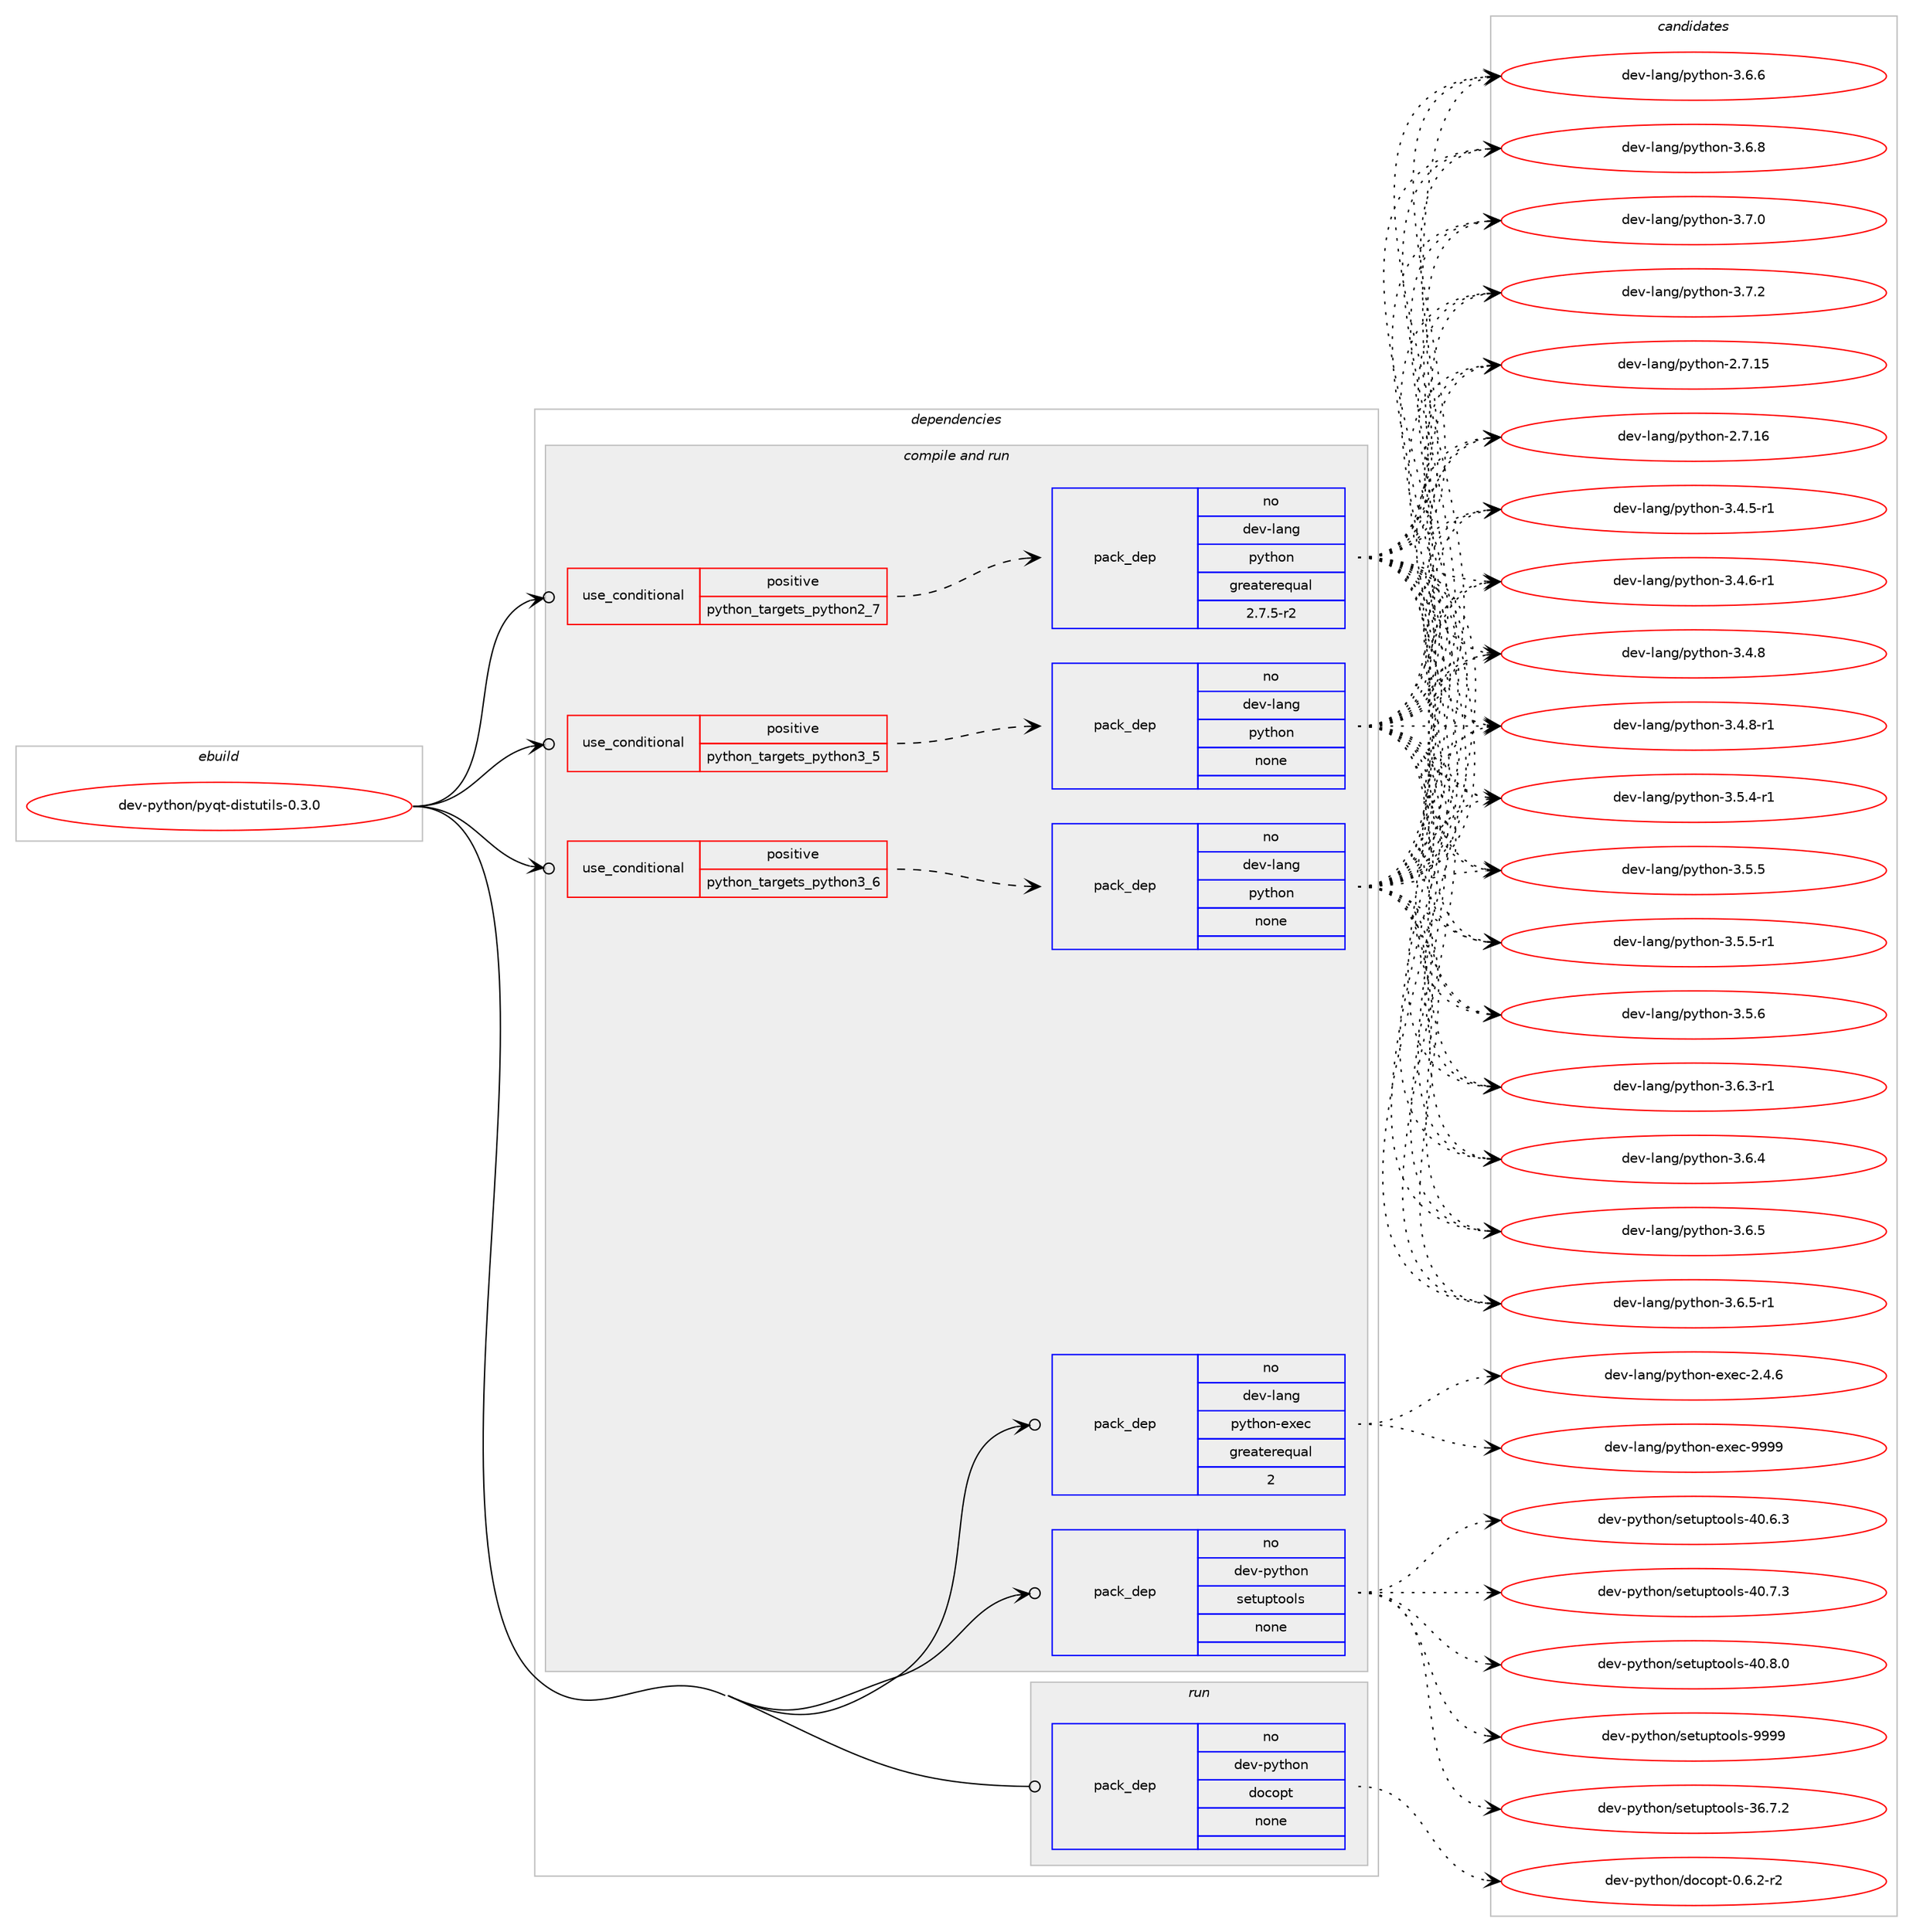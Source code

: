 digraph prolog {

# *************
# Graph options
# *************

newrank=true;
concentrate=true;
compound=true;
graph [rankdir=LR,fontname=Helvetica,fontsize=10,ranksep=1.5];#, ranksep=2.5, nodesep=0.2];
edge  [arrowhead=vee];
node  [fontname=Helvetica,fontsize=10];

# **********
# The ebuild
# **********

subgraph cluster_leftcol {
color=gray;
rank=same;
label=<<i>ebuild</i>>;
id [label="dev-python/pyqt-distutils-0.3.0", color=red, width=4, href="../dev-python/pyqt-distutils-0.3.0.svg"];
}

# ****************
# The dependencies
# ****************

subgraph cluster_midcol {
color=gray;
label=<<i>dependencies</i>>;
subgraph cluster_compile {
fillcolor="#eeeeee";
style=filled;
label=<<i>compile</i>>;
}
subgraph cluster_compileandrun {
fillcolor="#eeeeee";
style=filled;
label=<<i>compile and run</i>>;
subgraph cond381624 {
dependency1431787 [label=<<TABLE BORDER="0" CELLBORDER="1" CELLSPACING="0" CELLPADDING="4"><TR><TD ROWSPAN="3" CELLPADDING="10">use_conditional</TD></TR><TR><TD>positive</TD></TR><TR><TD>python_targets_python2_7</TD></TR></TABLE>>, shape=none, color=red];
subgraph pack1026824 {
dependency1431788 [label=<<TABLE BORDER="0" CELLBORDER="1" CELLSPACING="0" CELLPADDING="4" WIDTH="220"><TR><TD ROWSPAN="6" CELLPADDING="30">pack_dep</TD></TR><TR><TD WIDTH="110">no</TD></TR><TR><TD>dev-lang</TD></TR><TR><TD>python</TD></TR><TR><TD>greaterequal</TD></TR><TR><TD>2.7.5-r2</TD></TR></TABLE>>, shape=none, color=blue];
}
dependency1431787:e -> dependency1431788:w [weight=20,style="dashed",arrowhead="vee"];
}
id:e -> dependency1431787:w [weight=20,style="solid",arrowhead="odotvee"];
subgraph cond381625 {
dependency1431789 [label=<<TABLE BORDER="0" CELLBORDER="1" CELLSPACING="0" CELLPADDING="4"><TR><TD ROWSPAN="3" CELLPADDING="10">use_conditional</TD></TR><TR><TD>positive</TD></TR><TR><TD>python_targets_python3_5</TD></TR></TABLE>>, shape=none, color=red];
subgraph pack1026825 {
dependency1431790 [label=<<TABLE BORDER="0" CELLBORDER="1" CELLSPACING="0" CELLPADDING="4" WIDTH="220"><TR><TD ROWSPAN="6" CELLPADDING="30">pack_dep</TD></TR><TR><TD WIDTH="110">no</TD></TR><TR><TD>dev-lang</TD></TR><TR><TD>python</TD></TR><TR><TD>none</TD></TR><TR><TD></TD></TR></TABLE>>, shape=none, color=blue];
}
dependency1431789:e -> dependency1431790:w [weight=20,style="dashed",arrowhead="vee"];
}
id:e -> dependency1431789:w [weight=20,style="solid",arrowhead="odotvee"];
subgraph cond381626 {
dependency1431791 [label=<<TABLE BORDER="0" CELLBORDER="1" CELLSPACING="0" CELLPADDING="4"><TR><TD ROWSPAN="3" CELLPADDING="10">use_conditional</TD></TR><TR><TD>positive</TD></TR><TR><TD>python_targets_python3_6</TD></TR></TABLE>>, shape=none, color=red];
subgraph pack1026826 {
dependency1431792 [label=<<TABLE BORDER="0" CELLBORDER="1" CELLSPACING="0" CELLPADDING="4" WIDTH="220"><TR><TD ROWSPAN="6" CELLPADDING="30">pack_dep</TD></TR><TR><TD WIDTH="110">no</TD></TR><TR><TD>dev-lang</TD></TR><TR><TD>python</TD></TR><TR><TD>none</TD></TR><TR><TD></TD></TR></TABLE>>, shape=none, color=blue];
}
dependency1431791:e -> dependency1431792:w [weight=20,style="dashed",arrowhead="vee"];
}
id:e -> dependency1431791:w [weight=20,style="solid",arrowhead="odotvee"];
subgraph pack1026827 {
dependency1431793 [label=<<TABLE BORDER="0" CELLBORDER="1" CELLSPACING="0" CELLPADDING="4" WIDTH="220"><TR><TD ROWSPAN="6" CELLPADDING="30">pack_dep</TD></TR><TR><TD WIDTH="110">no</TD></TR><TR><TD>dev-lang</TD></TR><TR><TD>python-exec</TD></TR><TR><TD>greaterequal</TD></TR><TR><TD>2</TD></TR></TABLE>>, shape=none, color=blue];
}
id:e -> dependency1431793:w [weight=20,style="solid",arrowhead="odotvee"];
subgraph pack1026828 {
dependency1431794 [label=<<TABLE BORDER="0" CELLBORDER="1" CELLSPACING="0" CELLPADDING="4" WIDTH="220"><TR><TD ROWSPAN="6" CELLPADDING="30">pack_dep</TD></TR><TR><TD WIDTH="110">no</TD></TR><TR><TD>dev-python</TD></TR><TR><TD>setuptools</TD></TR><TR><TD>none</TD></TR><TR><TD></TD></TR></TABLE>>, shape=none, color=blue];
}
id:e -> dependency1431794:w [weight=20,style="solid",arrowhead="odotvee"];
}
subgraph cluster_run {
fillcolor="#eeeeee";
style=filled;
label=<<i>run</i>>;
subgraph pack1026829 {
dependency1431795 [label=<<TABLE BORDER="0" CELLBORDER="1" CELLSPACING="0" CELLPADDING="4" WIDTH="220"><TR><TD ROWSPAN="6" CELLPADDING="30">pack_dep</TD></TR><TR><TD WIDTH="110">no</TD></TR><TR><TD>dev-python</TD></TR><TR><TD>docopt</TD></TR><TR><TD>none</TD></TR><TR><TD></TD></TR></TABLE>>, shape=none, color=blue];
}
id:e -> dependency1431795:w [weight=20,style="solid",arrowhead="odot"];
}
}

# **************
# The candidates
# **************

subgraph cluster_choices {
rank=same;
color=gray;
label=<<i>candidates</i>>;

subgraph choice1026824 {
color=black;
nodesep=1;
choice10010111845108971101034711212111610411111045504655464953 [label="dev-lang/python-2.7.15", color=red, width=4,href="../dev-lang/python-2.7.15.svg"];
choice10010111845108971101034711212111610411111045504655464954 [label="dev-lang/python-2.7.16", color=red, width=4,href="../dev-lang/python-2.7.16.svg"];
choice1001011184510897110103471121211161041111104551465246534511449 [label="dev-lang/python-3.4.5-r1", color=red, width=4,href="../dev-lang/python-3.4.5-r1.svg"];
choice1001011184510897110103471121211161041111104551465246544511449 [label="dev-lang/python-3.4.6-r1", color=red, width=4,href="../dev-lang/python-3.4.6-r1.svg"];
choice100101118451089711010347112121116104111110455146524656 [label="dev-lang/python-3.4.8", color=red, width=4,href="../dev-lang/python-3.4.8.svg"];
choice1001011184510897110103471121211161041111104551465246564511449 [label="dev-lang/python-3.4.8-r1", color=red, width=4,href="../dev-lang/python-3.4.8-r1.svg"];
choice1001011184510897110103471121211161041111104551465346524511449 [label="dev-lang/python-3.5.4-r1", color=red, width=4,href="../dev-lang/python-3.5.4-r1.svg"];
choice100101118451089711010347112121116104111110455146534653 [label="dev-lang/python-3.5.5", color=red, width=4,href="../dev-lang/python-3.5.5.svg"];
choice1001011184510897110103471121211161041111104551465346534511449 [label="dev-lang/python-3.5.5-r1", color=red, width=4,href="../dev-lang/python-3.5.5-r1.svg"];
choice100101118451089711010347112121116104111110455146534654 [label="dev-lang/python-3.5.6", color=red, width=4,href="../dev-lang/python-3.5.6.svg"];
choice1001011184510897110103471121211161041111104551465446514511449 [label="dev-lang/python-3.6.3-r1", color=red, width=4,href="../dev-lang/python-3.6.3-r1.svg"];
choice100101118451089711010347112121116104111110455146544652 [label="dev-lang/python-3.6.4", color=red, width=4,href="../dev-lang/python-3.6.4.svg"];
choice100101118451089711010347112121116104111110455146544653 [label="dev-lang/python-3.6.5", color=red, width=4,href="../dev-lang/python-3.6.5.svg"];
choice1001011184510897110103471121211161041111104551465446534511449 [label="dev-lang/python-3.6.5-r1", color=red, width=4,href="../dev-lang/python-3.6.5-r1.svg"];
choice100101118451089711010347112121116104111110455146544654 [label="dev-lang/python-3.6.6", color=red, width=4,href="../dev-lang/python-3.6.6.svg"];
choice100101118451089711010347112121116104111110455146544656 [label="dev-lang/python-3.6.8", color=red, width=4,href="../dev-lang/python-3.6.8.svg"];
choice100101118451089711010347112121116104111110455146554648 [label="dev-lang/python-3.7.0", color=red, width=4,href="../dev-lang/python-3.7.0.svg"];
choice100101118451089711010347112121116104111110455146554650 [label="dev-lang/python-3.7.2", color=red, width=4,href="../dev-lang/python-3.7.2.svg"];
dependency1431788:e -> choice10010111845108971101034711212111610411111045504655464953:w [style=dotted,weight="100"];
dependency1431788:e -> choice10010111845108971101034711212111610411111045504655464954:w [style=dotted,weight="100"];
dependency1431788:e -> choice1001011184510897110103471121211161041111104551465246534511449:w [style=dotted,weight="100"];
dependency1431788:e -> choice1001011184510897110103471121211161041111104551465246544511449:w [style=dotted,weight="100"];
dependency1431788:e -> choice100101118451089711010347112121116104111110455146524656:w [style=dotted,weight="100"];
dependency1431788:e -> choice1001011184510897110103471121211161041111104551465246564511449:w [style=dotted,weight="100"];
dependency1431788:e -> choice1001011184510897110103471121211161041111104551465346524511449:w [style=dotted,weight="100"];
dependency1431788:e -> choice100101118451089711010347112121116104111110455146534653:w [style=dotted,weight="100"];
dependency1431788:e -> choice1001011184510897110103471121211161041111104551465346534511449:w [style=dotted,weight="100"];
dependency1431788:e -> choice100101118451089711010347112121116104111110455146534654:w [style=dotted,weight="100"];
dependency1431788:e -> choice1001011184510897110103471121211161041111104551465446514511449:w [style=dotted,weight="100"];
dependency1431788:e -> choice100101118451089711010347112121116104111110455146544652:w [style=dotted,weight="100"];
dependency1431788:e -> choice100101118451089711010347112121116104111110455146544653:w [style=dotted,weight="100"];
dependency1431788:e -> choice1001011184510897110103471121211161041111104551465446534511449:w [style=dotted,weight="100"];
dependency1431788:e -> choice100101118451089711010347112121116104111110455146544654:w [style=dotted,weight="100"];
dependency1431788:e -> choice100101118451089711010347112121116104111110455146544656:w [style=dotted,weight="100"];
dependency1431788:e -> choice100101118451089711010347112121116104111110455146554648:w [style=dotted,weight="100"];
dependency1431788:e -> choice100101118451089711010347112121116104111110455146554650:w [style=dotted,weight="100"];
}
subgraph choice1026825 {
color=black;
nodesep=1;
choice10010111845108971101034711212111610411111045504655464953 [label="dev-lang/python-2.7.15", color=red, width=4,href="../dev-lang/python-2.7.15.svg"];
choice10010111845108971101034711212111610411111045504655464954 [label="dev-lang/python-2.7.16", color=red, width=4,href="../dev-lang/python-2.7.16.svg"];
choice1001011184510897110103471121211161041111104551465246534511449 [label="dev-lang/python-3.4.5-r1", color=red, width=4,href="../dev-lang/python-3.4.5-r1.svg"];
choice1001011184510897110103471121211161041111104551465246544511449 [label="dev-lang/python-3.4.6-r1", color=red, width=4,href="../dev-lang/python-3.4.6-r1.svg"];
choice100101118451089711010347112121116104111110455146524656 [label="dev-lang/python-3.4.8", color=red, width=4,href="../dev-lang/python-3.4.8.svg"];
choice1001011184510897110103471121211161041111104551465246564511449 [label="dev-lang/python-3.4.8-r1", color=red, width=4,href="../dev-lang/python-3.4.8-r1.svg"];
choice1001011184510897110103471121211161041111104551465346524511449 [label="dev-lang/python-3.5.4-r1", color=red, width=4,href="../dev-lang/python-3.5.4-r1.svg"];
choice100101118451089711010347112121116104111110455146534653 [label="dev-lang/python-3.5.5", color=red, width=4,href="../dev-lang/python-3.5.5.svg"];
choice1001011184510897110103471121211161041111104551465346534511449 [label="dev-lang/python-3.5.5-r1", color=red, width=4,href="../dev-lang/python-3.5.5-r1.svg"];
choice100101118451089711010347112121116104111110455146534654 [label="dev-lang/python-3.5.6", color=red, width=4,href="../dev-lang/python-3.5.6.svg"];
choice1001011184510897110103471121211161041111104551465446514511449 [label="dev-lang/python-3.6.3-r1", color=red, width=4,href="../dev-lang/python-3.6.3-r1.svg"];
choice100101118451089711010347112121116104111110455146544652 [label="dev-lang/python-3.6.4", color=red, width=4,href="../dev-lang/python-3.6.4.svg"];
choice100101118451089711010347112121116104111110455146544653 [label="dev-lang/python-3.6.5", color=red, width=4,href="../dev-lang/python-3.6.5.svg"];
choice1001011184510897110103471121211161041111104551465446534511449 [label="dev-lang/python-3.6.5-r1", color=red, width=4,href="../dev-lang/python-3.6.5-r1.svg"];
choice100101118451089711010347112121116104111110455146544654 [label="dev-lang/python-3.6.6", color=red, width=4,href="../dev-lang/python-3.6.6.svg"];
choice100101118451089711010347112121116104111110455146544656 [label="dev-lang/python-3.6.8", color=red, width=4,href="../dev-lang/python-3.6.8.svg"];
choice100101118451089711010347112121116104111110455146554648 [label="dev-lang/python-3.7.0", color=red, width=4,href="../dev-lang/python-3.7.0.svg"];
choice100101118451089711010347112121116104111110455146554650 [label="dev-lang/python-3.7.2", color=red, width=4,href="../dev-lang/python-3.7.2.svg"];
dependency1431790:e -> choice10010111845108971101034711212111610411111045504655464953:w [style=dotted,weight="100"];
dependency1431790:e -> choice10010111845108971101034711212111610411111045504655464954:w [style=dotted,weight="100"];
dependency1431790:e -> choice1001011184510897110103471121211161041111104551465246534511449:w [style=dotted,weight="100"];
dependency1431790:e -> choice1001011184510897110103471121211161041111104551465246544511449:w [style=dotted,weight="100"];
dependency1431790:e -> choice100101118451089711010347112121116104111110455146524656:w [style=dotted,weight="100"];
dependency1431790:e -> choice1001011184510897110103471121211161041111104551465246564511449:w [style=dotted,weight="100"];
dependency1431790:e -> choice1001011184510897110103471121211161041111104551465346524511449:w [style=dotted,weight="100"];
dependency1431790:e -> choice100101118451089711010347112121116104111110455146534653:w [style=dotted,weight="100"];
dependency1431790:e -> choice1001011184510897110103471121211161041111104551465346534511449:w [style=dotted,weight="100"];
dependency1431790:e -> choice100101118451089711010347112121116104111110455146534654:w [style=dotted,weight="100"];
dependency1431790:e -> choice1001011184510897110103471121211161041111104551465446514511449:w [style=dotted,weight="100"];
dependency1431790:e -> choice100101118451089711010347112121116104111110455146544652:w [style=dotted,weight="100"];
dependency1431790:e -> choice100101118451089711010347112121116104111110455146544653:w [style=dotted,weight="100"];
dependency1431790:e -> choice1001011184510897110103471121211161041111104551465446534511449:w [style=dotted,weight="100"];
dependency1431790:e -> choice100101118451089711010347112121116104111110455146544654:w [style=dotted,weight="100"];
dependency1431790:e -> choice100101118451089711010347112121116104111110455146544656:w [style=dotted,weight="100"];
dependency1431790:e -> choice100101118451089711010347112121116104111110455146554648:w [style=dotted,weight="100"];
dependency1431790:e -> choice100101118451089711010347112121116104111110455146554650:w [style=dotted,weight="100"];
}
subgraph choice1026826 {
color=black;
nodesep=1;
choice10010111845108971101034711212111610411111045504655464953 [label="dev-lang/python-2.7.15", color=red, width=4,href="../dev-lang/python-2.7.15.svg"];
choice10010111845108971101034711212111610411111045504655464954 [label="dev-lang/python-2.7.16", color=red, width=4,href="../dev-lang/python-2.7.16.svg"];
choice1001011184510897110103471121211161041111104551465246534511449 [label="dev-lang/python-3.4.5-r1", color=red, width=4,href="../dev-lang/python-3.4.5-r1.svg"];
choice1001011184510897110103471121211161041111104551465246544511449 [label="dev-lang/python-3.4.6-r1", color=red, width=4,href="../dev-lang/python-3.4.6-r1.svg"];
choice100101118451089711010347112121116104111110455146524656 [label="dev-lang/python-3.4.8", color=red, width=4,href="../dev-lang/python-3.4.8.svg"];
choice1001011184510897110103471121211161041111104551465246564511449 [label="dev-lang/python-3.4.8-r1", color=red, width=4,href="../dev-lang/python-3.4.8-r1.svg"];
choice1001011184510897110103471121211161041111104551465346524511449 [label="dev-lang/python-3.5.4-r1", color=red, width=4,href="../dev-lang/python-3.5.4-r1.svg"];
choice100101118451089711010347112121116104111110455146534653 [label="dev-lang/python-3.5.5", color=red, width=4,href="../dev-lang/python-3.5.5.svg"];
choice1001011184510897110103471121211161041111104551465346534511449 [label="dev-lang/python-3.5.5-r1", color=red, width=4,href="../dev-lang/python-3.5.5-r1.svg"];
choice100101118451089711010347112121116104111110455146534654 [label="dev-lang/python-3.5.6", color=red, width=4,href="../dev-lang/python-3.5.6.svg"];
choice1001011184510897110103471121211161041111104551465446514511449 [label="dev-lang/python-3.6.3-r1", color=red, width=4,href="../dev-lang/python-3.6.3-r1.svg"];
choice100101118451089711010347112121116104111110455146544652 [label="dev-lang/python-3.6.4", color=red, width=4,href="../dev-lang/python-3.6.4.svg"];
choice100101118451089711010347112121116104111110455146544653 [label="dev-lang/python-3.6.5", color=red, width=4,href="../dev-lang/python-3.6.5.svg"];
choice1001011184510897110103471121211161041111104551465446534511449 [label="dev-lang/python-3.6.5-r1", color=red, width=4,href="../dev-lang/python-3.6.5-r1.svg"];
choice100101118451089711010347112121116104111110455146544654 [label="dev-lang/python-3.6.6", color=red, width=4,href="../dev-lang/python-3.6.6.svg"];
choice100101118451089711010347112121116104111110455146544656 [label="dev-lang/python-3.6.8", color=red, width=4,href="../dev-lang/python-3.6.8.svg"];
choice100101118451089711010347112121116104111110455146554648 [label="dev-lang/python-3.7.0", color=red, width=4,href="../dev-lang/python-3.7.0.svg"];
choice100101118451089711010347112121116104111110455146554650 [label="dev-lang/python-3.7.2", color=red, width=4,href="../dev-lang/python-3.7.2.svg"];
dependency1431792:e -> choice10010111845108971101034711212111610411111045504655464953:w [style=dotted,weight="100"];
dependency1431792:e -> choice10010111845108971101034711212111610411111045504655464954:w [style=dotted,weight="100"];
dependency1431792:e -> choice1001011184510897110103471121211161041111104551465246534511449:w [style=dotted,weight="100"];
dependency1431792:e -> choice1001011184510897110103471121211161041111104551465246544511449:w [style=dotted,weight="100"];
dependency1431792:e -> choice100101118451089711010347112121116104111110455146524656:w [style=dotted,weight="100"];
dependency1431792:e -> choice1001011184510897110103471121211161041111104551465246564511449:w [style=dotted,weight="100"];
dependency1431792:e -> choice1001011184510897110103471121211161041111104551465346524511449:w [style=dotted,weight="100"];
dependency1431792:e -> choice100101118451089711010347112121116104111110455146534653:w [style=dotted,weight="100"];
dependency1431792:e -> choice1001011184510897110103471121211161041111104551465346534511449:w [style=dotted,weight="100"];
dependency1431792:e -> choice100101118451089711010347112121116104111110455146534654:w [style=dotted,weight="100"];
dependency1431792:e -> choice1001011184510897110103471121211161041111104551465446514511449:w [style=dotted,weight="100"];
dependency1431792:e -> choice100101118451089711010347112121116104111110455146544652:w [style=dotted,weight="100"];
dependency1431792:e -> choice100101118451089711010347112121116104111110455146544653:w [style=dotted,weight="100"];
dependency1431792:e -> choice1001011184510897110103471121211161041111104551465446534511449:w [style=dotted,weight="100"];
dependency1431792:e -> choice100101118451089711010347112121116104111110455146544654:w [style=dotted,weight="100"];
dependency1431792:e -> choice100101118451089711010347112121116104111110455146544656:w [style=dotted,weight="100"];
dependency1431792:e -> choice100101118451089711010347112121116104111110455146554648:w [style=dotted,weight="100"];
dependency1431792:e -> choice100101118451089711010347112121116104111110455146554650:w [style=dotted,weight="100"];
}
subgraph choice1026827 {
color=black;
nodesep=1;
choice1001011184510897110103471121211161041111104510112010199455046524654 [label="dev-lang/python-exec-2.4.6", color=red, width=4,href="../dev-lang/python-exec-2.4.6.svg"];
choice10010111845108971101034711212111610411111045101120101994557575757 [label="dev-lang/python-exec-9999", color=red, width=4,href="../dev-lang/python-exec-9999.svg"];
dependency1431793:e -> choice1001011184510897110103471121211161041111104510112010199455046524654:w [style=dotted,weight="100"];
dependency1431793:e -> choice10010111845108971101034711212111610411111045101120101994557575757:w [style=dotted,weight="100"];
}
subgraph choice1026828 {
color=black;
nodesep=1;
choice100101118451121211161041111104711510111611711211611111110811545515446554650 [label="dev-python/setuptools-36.7.2", color=red, width=4,href="../dev-python/setuptools-36.7.2.svg"];
choice100101118451121211161041111104711510111611711211611111110811545524846544651 [label="dev-python/setuptools-40.6.3", color=red, width=4,href="../dev-python/setuptools-40.6.3.svg"];
choice100101118451121211161041111104711510111611711211611111110811545524846554651 [label="dev-python/setuptools-40.7.3", color=red, width=4,href="../dev-python/setuptools-40.7.3.svg"];
choice100101118451121211161041111104711510111611711211611111110811545524846564648 [label="dev-python/setuptools-40.8.0", color=red, width=4,href="../dev-python/setuptools-40.8.0.svg"];
choice10010111845112121116104111110471151011161171121161111111081154557575757 [label="dev-python/setuptools-9999", color=red, width=4,href="../dev-python/setuptools-9999.svg"];
dependency1431794:e -> choice100101118451121211161041111104711510111611711211611111110811545515446554650:w [style=dotted,weight="100"];
dependency1431794:e -> choice100101118451121211161041111104711510111611711211611111110811545524846544651:w [style=dotted,weight="100"];
dependency1431794:e -> choice100101118451121211161041111104711510111611711211611111110811545524846554651:w [style=dotted,weight="100"];
dependency1431794:e -> choice100101118451121211161041111104711510111611711211611111110811545524846564648:w [style=dotted,weight="100"];
dependency1431794:e -> choice10010111845112121116104111110471151011161171121161111111081154557575757:w [style=dotted,weight="100"];
}
subgraph choice1026829 {
color=black;
nodesep=1;
choice1001011184511212111610411111047100111991111121164548465446504511450 [label="dev-python/docopt-0.6.2-r2", color=red, width=4,href="../dev-python/docopt-0.6.2-r2.svg"];
dependency1431795:e -> choice1001011184511212111610411111047100111991111121164548465446504511450:w [style=dotted,weight="100"];
}
}

}
